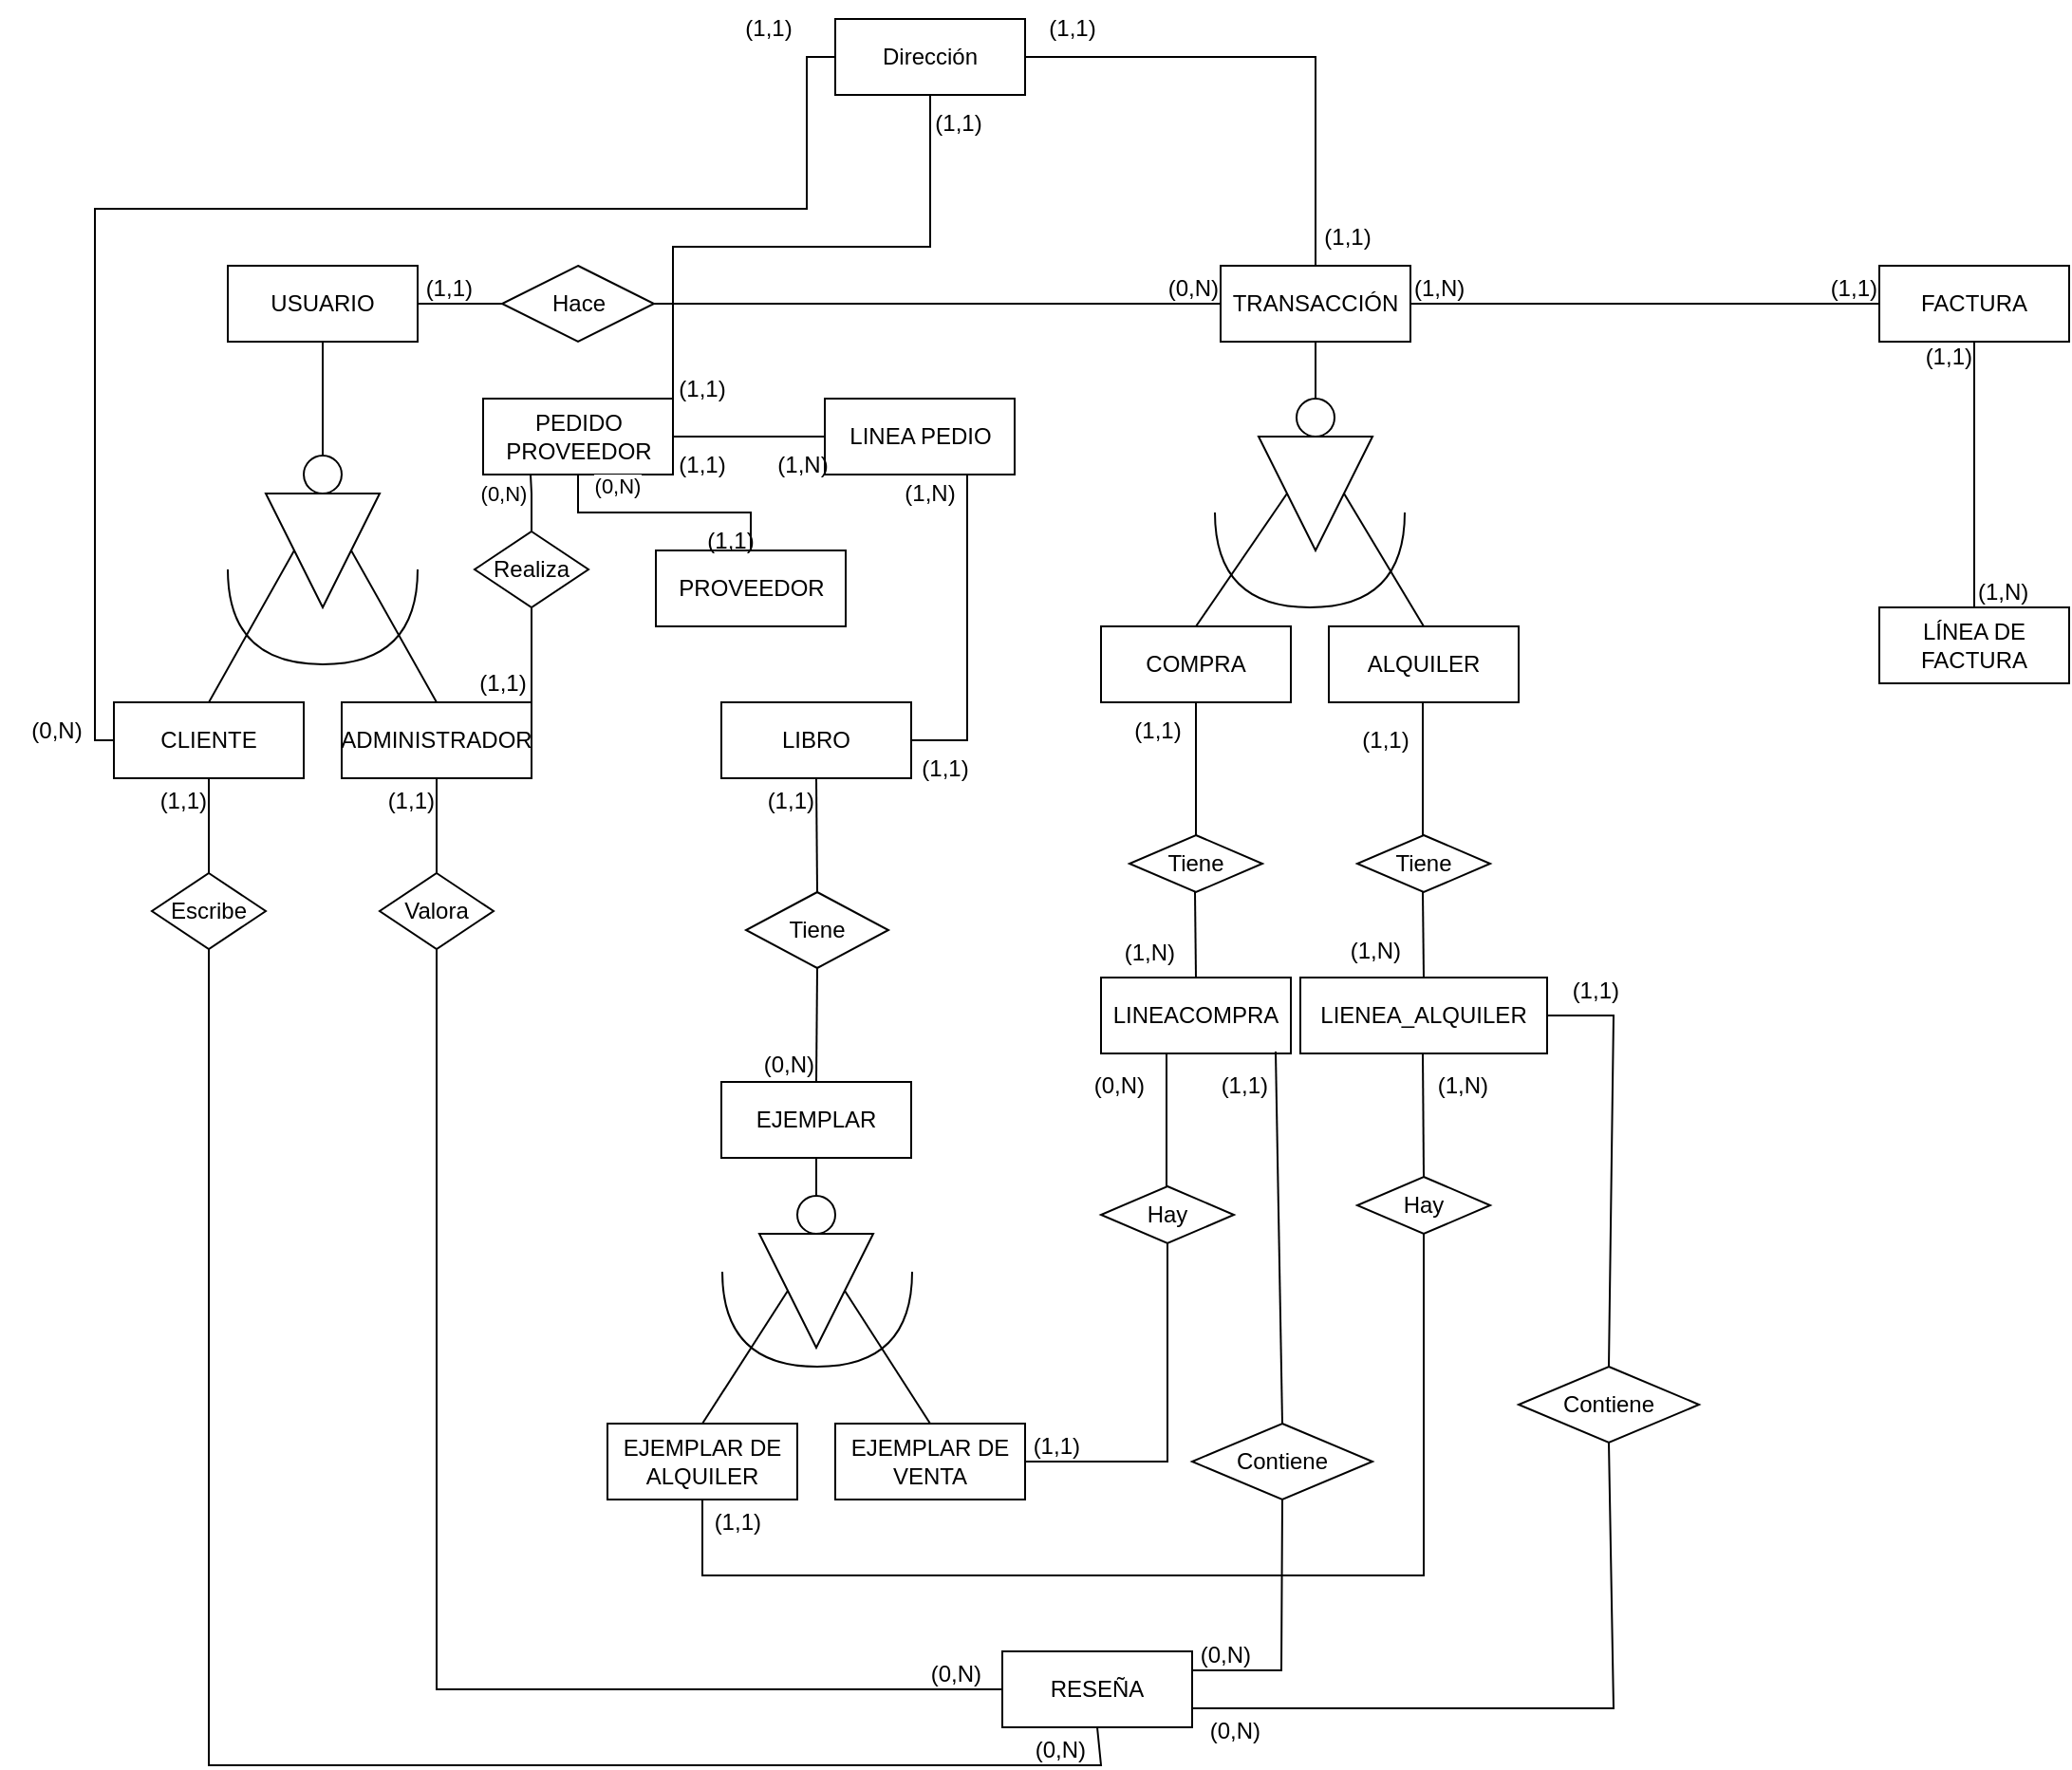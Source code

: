 <mxfile version="26.0.13">
  <diagram id="R2lEEEUBdFMjLlhIrx00" name="Page-1">
    <mxGraphModel dx="1434" dy="1880" grid="1" gridSize="10" guides="1" tooltips="1" connect="1" arrows="1" fold="1" page="1" pageScale="1" pageWidth="850" pageHeight="1100" math="0" shadow="0" extFonts="Permanent Marker^https://fonts.googleapis.com/css?family=Permanent+Marker">
      <root>
        <mxCell id="0" />
        <mxCell id="1" parent="0" />
        <mxCell id="oxlZo_RNe2t6R8mUSxhu-1" value="LIBRO" style="whiteSpace=wrap;html=1;align=center;" parent="1" vertex="1">
          <mxGeometry x="380" y="-50" width="100" height="40" as="geometry" />
        </mxCell>
        <mxCell id="oxlZo_RNe2t6R8mUSxhu-2" value="EJEMPLAR" style="whiteSpace=wrap;html=1;align=center;" parent="1" vertex="1">
          <mxGeometry x="380" y="150" width="100" height="40" as="geometry" />
        </mxCell>
        <mxCell id="oxlZo_RNe2t6R8mUSxhu-3" value="EJEMPLAR DE ALQUILER" style="whiteSpace=wrap;html=1;align=center;" parent="1" vertex="1">
          <mxGeometry x="320" y="330" width="100" height="40" as="geometry" />
        </mxCell>
        <mxCell id="oxlZo_RNe2t6R8mUSxhu-4" value="EJEMPLAR DE VENTA" style="whiteSpace=wrap;html=1;align=center;" parent="1" vertex="1">
          <mxGeometry x="440" y="330" width="100" height="40" as="geometry" />
        </mxCell>
        <mxCell id="oxlZo_RNe2t6R8mUSxhu-5" value="RESEÑA" style="whiteSpace=wrap;html=1;align=center;" parent="1" vertex="1">
          <mxGeometry x="528" y="450" width="100" height="40" as="geometry" />
        </mxCell>
        <mxCell id="oxlZo_RNe2t6R8mUSxhu-6" value="USUARIO" style="whiteSpace=wrap;html=1;align=center;" parent="1" vertex="1">
          <mxGeometry x="120" y="-280" width="100" height="40" as="geometry" />
        </mxCell>
        <mxCell id="rbXRn1VliPKEy0PFDkKv-22" value="" style="edgeStyle=orthogonalEdgeStyle;rounded=0;orthogonalLoop=1;jettySize=auto;html=1;exitX=0;exitY=0.5;exitDx=0;exitDy=0;entryX=0;entryY=0.5;entryDx=0;entryDy=0;endArrow=none;startFill=0;" parent="1" source="oxlZo_RNe2t6R8mUSxhu-8" target="rbXRn1VliPKEy0PFDkKv-21" edge="1">
          <mxGeometry relative="1" as="geometry">
            <mxPoint x="-5" y="-30" as="sourcePoint" />
            <mxPoint x="425" y="-370" as="targetPoint" />
            <Array as="points">
              <mxPoint x="50" y="-30" />
              <mxPoint x="50" y="-310" />
              <mxPoint x="425" y="-310" />
              <mxPoint x="425" y="-390" />
            </Array>
          </mxGeometry>
        </mxCell>
        <mxCell id="oxlZo_RNe2t6R8mUSxhu-8" value="CLIENTE" style="whiteSpace=wrap;html=1;align=center;" parent="1" vertex="1">
          <mxGeometry x="60" y="-50" width="100" height="40" as="geometry" />
        </mxCell>
        <mxCell id="oxlZo_RNe2t6R8mUSxhu-9" value="ADMINISTRADOR" style="whiteSpace=wrap;html=1;align=center;" parent="1" vertex="1">
          <mxGeometry x="180" y="-50" width="100" height="40" as="geometry" />
        </mxCell>
        <mxCell id="oxlZo_RNe2t6R8mUSxhu-13" value="" style="triangle;whiteSpace=wrap;html=1;rotation=90;" parent="1" vertex="1">
          <mxGeometry x="140" y="-160" width="60" height="60" as="geometry" />
        </mxCell>
        <mxCell id="oxlZo_RNe2t6R8mUSxhu-14" value="" style="endArrow=none;html=1;rounded=0;entryX=0.5;entryY=1;entryDx=0;entryDy=0;exitX=0.5;exitY=0;exitDx=0;exitDy=0;" parent="1" source="oxlZo_RNe2t6R8mUSxhu-17" target="oxlZo_RNe2t6R8mUSxhu-6" edge="1">
          <mxGeometry width="50" height="50" relative="1" as="geometry">
            <mxPoint x="170" y="-190" as="sourcePoint" />
            <mxPoint x="450" y="-20" as="targetPoint" />
          </mxGeometry>
        </mxCell>
        <mxCell id="oxlZo_RNe2t6R8mUSxhu-15" value="" style="endArrow=none;html=1;rounded=0;entryX=0.5;entryY=1;entryDx=0;entryDy=0;exitX=0.5;exitY=0;exitDx=0;exitDy=0;" parent="1" source="oxlZo_RNe2t6R8mUSxhu-8" target="oxlZo_RNe2t6R8mUSxhu-13" edge="1">
          <mxGeometry width="50" height="50" relative="1" as="geometry">
            <mxPoint x="400" y="30" as="sourcePoint" />
            <mxPoint x="450" y="-20" as="targetPoint" />
          </mxGeometry>
        </mxCell>
        <mxCell id="oxlZo_RNe2t6R8mUSxhu-16" value="" style="endArrow=none;html=1;rounded=0;entryX=0.5;entryY=0;entryDx=0;entryDy=0;exitX=0.5;exitY=0;exitDx=0;exitDy=0;" parent="1" source="oxlZo_RNe2t6R8mUSxhu-9" target="oxlZo_RNe2t6R8mUSxhu-13" edge="1">
          <mxGeometry width="50" height="50" relative="1" as="geometry">
            <mxPoint x="400" y="30" as="sourcePoint" />
            <mxPoint x="450" y="-20" as="targetPoint" />
          </mxGeometry>
        </mxCell>
        <mxCell id="oxlZo_RNe2t6R8mUSxhu-17" value="" style="ellipse;whiteSpace=wrap;html=1;aspect=fixed;" parent="1" vertex="1">
          <mxGeometry x="160" y="-180" width="20" height="20" as="geometry" />
        </mxCell>
        <mxCell id="oxlZo_RNe2t6R8mUSxhu-20" value="" style="triangle;whiteSpace=wrap;html=1;rotation=90;" parent="1" vertex="1">
          <mxGeometry x="400" y="230" width="60" height="60" as="geometry" />
        </mxCell>
        <mxCell id="oxlZo_RNe2t6R8mUSxhu-21" value="" style="ellipse;whiteSpace=wrap;html=1;aspect=fixed;" parent="1" vertex="1">
          <mxGeometry x="420" y="210" width="20" height="20" as="geometry" />
        </mxCell>
        <mxCell id="oxlZo_RNe2t6R8mUSxhu-22" value="" style="endArrow=none;html=1;rounded=0;entryX=0.5;entryY=1;entryDx=0;entryDy=0;" parent="1" source="oxlZo_RNe2t6R8mUSxhu-21" target="oxlZo_RNe2t6R8mUSxhu-2" edge="1">
          <mxGeometry width="50" height="50" relative="1" as="geometry">
            <mxPoint x="215" y="140" as="sourcePoint" />
            <mxPoint x="265" y="90" as="targetPoint" />
          </mxGeometry>
        </mxCell>
        <mxCell id="oxlZo_RNe2t6R8mUSxhu-23" value="" style="endArrow=none;html=1;rounded=0;entryX=0.5;entryY=1;entryDx=0;entryDy=0;exitX=0.5;exitY=0;exitDx=0;exitDy=0;" parent="1" source="oxlZo_RNe2t6R8mUSxhu-3" target="oxlZo_RNe2t6R8mUSxhu-20" edge="1">
          <mxGeometry width="50" height="50" relative="1" as="geometry">
            <mxPoint x="215" y="140" as="sourcePoint" />
            <mxPoint x="265" y="90" as="targetPoint" />
          </mxGeometry>
        </mxCell>
        <mxCell id="oxlZo_RNe2t6R8mUSxhu-24" value="" style="endArrow=none;html=1;rounded=0;entryX=0.5;entryY=0;entryDx=0;entryDy=0;exitX=0.5;exitY=0;exitDx=0;exitDy=0;" parent="1" source="oxlZo_RNe2t6R8mUSxhu-4" target="oxlZo_RNe2t6R8mUSxhu-20" edge="1">
          <mxGeometry width="50" height="50" relative="1" as="geometry">
            <mxPoint x="215" y="140" as="sourcePoint" />
            <mxPoint x="265" y="90" as="targetPoint" />
          </mxGeometry>
        </mxCell>
        <mxCell id="oxlZo_RNe2t6R8mUSxhu-25" value="Tiene" style="shape=rhombus;perimeter=rhombusPerimeter;whiteSpace=wrap;html=1;align=center;" parent="1" vertex="1">
          <mxGeometry x="393" y="50" width="75" height="40" as="geometry" />
        </mxCell>
        <mxCell id="oxlZo_RNe2t6R8mUSxhu-26" value="" style="endArrow=none;html=1;rounded=0;entryX=0.5;entryY=1;entryDx=0;entryDy=0;exitX=0.5;exitY=0;exitDx=0;exitDy=0;" parent="1" source="oxlZo_RNe2t6R8mUSxhu-25" target="oxlZo_RNe2t6R8mUSxhu-1" edge="1">
          <mxGeometry relative="1" as="geometry">
            <mxPoint x="165" y="30" as="sourcePoint" />
            <mxPoint x="325" y="30" as="targetPoint" />
          </mxGeometry>
        </mxCell>
        <mxCell id="oxlZo_RNe2t6R8mUSxhu-27" value="(1,1)" style="resizable=0;html=1;whiteSpace=wrap;align=right;verticalAlign=bottom;" parent="oxlZo_RNe2t6R8mUSxhu-26" connectable="0" vertex="1">
          <mxGeometry x="1" relative="1" as="geometry">
            <mxPoint y="20" as="offset" />
          </mxGeometry>
        </mxCell>
        <mxCell id="oxlZo_RNe2t6R8mUSxhu-28" value="" style="endArrow=none;html=1;rounded=0;exitX=0.5;exitY=1;exitDx=0;exitDy=0;entryX=0.5;entryY=0;entryDx=0;entryDy=0;" parent="1" source="oxlZo_RNe2t6R8mUSxhu-25" target="oxlZo_RNe2t6R8mUSxhu-2" edge="1">
          <mxGeometry relative="1" as="geometry">
            <mxPoint x="165" y="30" as="sourcePoint" />
            <mxPoint x="325" y="30" as="targetPoint" />
          </mxGeometry>
        </mxCell>
        <mxCell id="oxlZo_RNe2t6R8mUSxhu-29" value="(0,N)" style="resizable=0;html=1;whiteSpace=wrap;align=right;verticalAlign=bottom;" parent="oxlZo_RNe2t6R8mUSxhu-28" connectable="0" vertex="1">
          <mxGeometry x="1" relative="1" as="geometry" />
        </mxCell>
        <mxCell id="oxlZo_RNe2t6R8mUSxhu-31" value="TRANSACCIÓN" style="whiteSpace=wrap;html=1;align=center;" parent="1" vertex="1">
          <mxGeometry x="643" y="-280" width="100" height="40" as="geometry" />
        </mxCell>
        <mxCell id="oxlZo_RNe2t6R8mUSxhu-32" value="Hace" style="shape=rhombus;perimeter=rhombusPerimeter;whiteSpace=wrap;html=1;align=center;" parent="1" vertex="1">
          <mxGeometry x="264.5" y="-280" width="80" height="40" as="geometry" />
        </mxCell>
        <mxCell id="oxlZo_RNe2t6R8mUSxhu-34" value="" style="endArrow=none;html=1;rounded=0;" parent="1" source="oxlZo_RNe2t6R8mUSxhu-32" target="oxlZo_RNe2t6R8mUSxhu-6" edge="1">
          <mxGeometry relative="1" as="geometry">
            <mxPoint x="290" y="-260.34" as="sourcePoint" />
            <mxPoint x="220" y="-260" as="targetPoint" />
          </mxGeometry>
        </mxCell>
        <mxCell id="oxlZo_RNe2t6R8mUSxhu-35" value="(1,1)" style="resizable=0;html=1;whiteSpace=wrap;align=right;verticalAlign=bottom;" parent="oxlZo_RNe2t6R8mUSxhu-34" connectable="0" vertex="1">
          <mxGeometry x="1" relative="1" as="geometry">
            <mxPoint x="30" as="offset" />
          </mxGeometry>
        </mxCell>
        <mxCell id="oxlZo_RNe2t6R8mUSxhu-36" value="" style="endArrow=none;html=1;rounded=0;entryX=0;entryY=0.5;entryDx=0;entryDy=0;exitX=1;exitY=0.5;exitDx=0;exitDy=0;" parent="1" source="oxlZo_RNe2t6R8mUSxhu-32" target="oxlZo_RNe2t6R8mUSxhu-31" edge="1">
          <mxGeometry relative="1" as="geometry">
            <mxPoint x="254.5" y="-310" as="sourcePoint" />
            <mxPoint x="414.5" y="-310" as="targetPoint" />
          </mxGeometry>
        </mxCell>
        <mxCell id="oxlZo_RNe2t6R8mUSxhu-37" value="(0,N)" style="resizable=0;html=1;whiteSpace=wrap;align=right;verticalAlign=bottom;" parent="oxlZo_RNe2t6R8mUSxhu-36" connectable="0" vertex="1">
          <mxGeometry x="1" relative="1" as="geometry" />
        </mxCell>
        <mxCell id="oxlZo_RNe2t6R8mUSxhu-39" value="" style="endArrow=none;html=1;rounded=0;edgeStyle=orthogonalEdgeStyle;curved=1;" parent="1" edge="1">
          <mxGeometry width="50" height="50" relative="1" as="geometry">
            <mxPoint x="120" y="-120" as="sourcePoint" />
            <mxPoint x="220" y="-120" as="targetPoint" />
            <Array as="points">
              <mxPoint x="120" y="-70" />
              <mxPoint x="220" y="-70" />
            </Array>
          </mxGeometry>
        </mxCell>
        <mxCell id="oxlZo_RNe2t6R8mUSxhu-40" value="Escribe" style="shape=rhombus;perimeter=rhombusPerimeter;whiteSpace=wrap;html=1;align=center;" parent="1" vertex="1">
          <mxGeometry x="80" y="40" width="60" height="40" as="geometry" />
        </mxCell>
        <mxCell id="oxlZo_RNe2t6R8mUSxhu-41" value="Valora" style="shape=rhombus;perimeter=rhombusPerimeter;whiteSpace=wrap;html=1;align=center;" parent="1" vertex="1">
          <mxGeometry x="200" y="40" width="60" height="40" as="geometry" />
        </mxCell>
        <mxCell id="oxlZo_RNe2t6R8mUSxhu-42" value="" style="endArrow=none;html=1;rounded=0;exitX=0.5;exitY=0;exitDx=0;exitDy=0;entryX=0.5;entryY=1;entryDx=0;entryDy=0;" parent="1" source="oxlZo_RNe2t6R8mUSxhu-40" target="oxlZo_RNe2t6R8mUSxhu-8" edge="1">
          <mxGeometry relative="1" as="geometry">
            <mxPoint x="70" y="30" as="sourcePoint" />
            <mxPoint x="230" y="30" as="targetPoint" />
          </mxGeometry>
        </mxCell>
        <mxCell id="oxlZo_RNe2t6R8mUSxhu-43" value="(1,1)" style="resizable=0;html=1;whiteSpace=wrap;align=right;verticalAlign=bottom;" parent="oxlZo_RNe2t6R8mUSxhu-42" connectable="0" vertex="1">
          <mxGeometry x="1" relative="1" as="geometry">
            <mxPoint y="20" as="offset" />
          </mxGeometry>
        </mxCell>
        <mxCell id="oxlZo_RNe2t6R8mUSxhu-44" value="" style="endArrow=none;html=1;rounded=0;exitX=0.5;exitY=1;exitDx=0;exitDy=0;entryX=0.5;entryY=1;entryDx=0;entryDy=0;" parent="1" source="oxlZo_RNe2t6R8mUSxhu-40" target="oxlZo_RNe2t6R8mUSxhu-5" edge="1">
          <mxGeometry relative="1" as="geometry">
            <mxPoint x="60" y="20" as="sourcePoint" />
            <mxPoint x="220" y="20" as="targetPoint" />
            <Array as="points">
              <mxPoint x="110" y="510" />
              <mxPoint x="360" y="510" />
              <mxPoint x="480" y="510" />
              <mxPoint x="540" y="510" />
              <mxPoint x="580" y="510" />
            </Array>
          </mxGeometry>
        </mxCell>
        <mxCell id="oxlZo_RNe2t6R8mUSxhu-45" value="(0,N)" style="resizable=0;html=1;whiteSpace=wrap;align=right;verticalAlign=bottom;" parent="oxlZo_RNe2t6R8mUSxhu-44" connectable="0" vertex="1">
          <mxGeometry x="1" relative="1" as="geometry">
            <mxPoint x="-5" y="20" as="offset" />
          </mxGeometry>
        </mxCell>
        <mxCell id="oxlZo_RNe2t6R8mUSxhu-46" value="" style="endArrow=none;html=1;rounded=0;entryX=0;entryY=0.5;entryDx=0;entryDy=0;exitX=0.5;exitY=1;exitDx=0;exitDy=0;" parent="1" source="oxlZo_RNe2t6R8mUSxhu-41" target="oxlZo_RNe2t6R8mUSxhu-5" edge="1">
          <mxGeometry relative="1" as="geometry">
            <mxPoint x="200" y="110" as="sourcePoint" />
            <mxPoint x="220" y="70" as="targetPoint" />
            <Array as="points">
              <mxPoint x="230" y="470" />
            </Array>
          </mxGeometry>
        </mxCell>
        <mxCell id="oxlZo_RNe2t6R8mUSxhu-47" value="(0,N)" style="resizable=0;html=1;whiteSpace=wrap;align=right;verticalAlign=bottom;" parent="oxlZo_RNe2t6R8mUSxhu-46" connectable="0" vertex="1">
          <mxGeometry x="1" relative="1" as="geometry">
            <mxPoint x="-10" as="offset" />
          </mxGeometry>
        </mxCell>
        <mxCell id="oxlZo_RNe2t6R8mUSxhu-48" value="" style="endArrow=none;html=1;rounded=0;entryX=0.5;entryY=1;entryDx=0;entryDy=0;exitX=0.5;exitY=0;exitDx=0;exitDy=0;" parent="1" source="oxlZo_RNe2t6R8mUSxhu-41" target="oxlZo_RNe2t6R8mUSxhu-9" edge="1">
          <mxGeometry relative="1" as="geometry">
            <mxPoint x="60" y="70" as="sourcePoint" />
            <mxPoint x="220" y="70" as="targetPoint" />
          </mxGeometry>
        </mxCell>
        <mxCell id="oxlZo_RNe2t6R8mUSxhu-49" value="(1,1)" style="resizable=0;html=1;whiteSpace=wrap;align=right;verticalAlign=bottom;" parent="oxlZo_RNe2t6R8mUSxhu-48" connectable="0" vertex="1">
          <mxGeometry x="1" relative="1" as="geometry">
            <mxPoint y="20" as="offset" />
          </mxGeometry>
        </mxCell>
        <mxCell id="oxlZo_RNe2t6R8mUSxhu-51" value="" style="endArrow=none;html=1;rounded=0;entryX=1;entryY=0.75;entryDx=0;entryDy=0;exitX=0.5;exitY=1;exitDx=0;exitDy=0;" parent="1" source="uGOtj3Z7KAEZLXd6OW_a-27" target="oxlZo_RNe2t6R8mUSxhu-5" edge="1">
          <mxGeometry relative="1" as="geometry">
            <mxPoint x="850" y="470" as="sourcePoint" />
            <mxPoint x="400" y="140" as="targetPoint" />
            <Array as="points">
              <mxPoint x="850" y="480" />
            </Array>
          </mxGeometry>
        </mxCell>
        <mxCell id="oxlZo_RNe2t6R8mUSxhu-55" value="Hay" style="shape=rhombus;perimeter=rhombusPerimeter;whiteSpace=wrap;html=1;align=center;" parent="1" vertex="1">
          <mxGeometry x="580" y="205" width="70" height="30" as="geometry" />
        </mxCell>
        <mxCell id="oxlZo_RNe2t6R8mUSxhu-58" value="" style="endArrow=none;html=1;rounded=0;entryX=1;entryY=0.5;entryDx=0;entryDy=0;exitX=0.5;exitY=1;exitDx=0;exitDy=0;" parent="1" source="oxlZo_RNe2t6R8mUSxhu-55" target="oxlZo_RNe2t6R8mUSxhu-4" edge="1">
          <mxGeometry relative="1" as="geometry">
            <mxPoint x="595" y="110" as="sourcePoint" />
            <mxPoint x="595" y="340" as="targetPoint" />
            <Array as="points">
              <mxPoint x="615" y="350" />
              <mxPoint x="595" y="350" />
            </Array>
          </mxGeometry>
        </mxCell>
        <mxCell id="oxlZo_RNe2t6R8mUSxhu-59" value="(1,1)" style="resizable=0;html=1;whiteSpace=wrap;align=right;verticalAlign=bottom;" parent="oxlZo_RNe2t6R8mUSxhu-58" connectable="0" vertex="1">
          <mxGeometry x="1" relative="1" as="geometry">
            <mxPoint x="30" as="offset" />
          </mxGeometry>
        </mxCell>
        <mxCell id="oxlZo_RNe2t6R8mUSxhu-60" value="" style="endArrow=none;html=1;rounded=0;edgeStyle=orthogonalEdgeStyle;curved=1;" parent="1" edge="1">
          <mxGeometry width="50" height="50" relative="1" as="geometry">
            <mxPoint x="380.5" y="250" as="sourcePoint" />
            <mxPoint x="480.5" y="250" as="targetPoint" />
            <Array as="points">
              <mxPoint x="380.5" y="300" />
              <mxPoint x="480.5" y="300" />
            </Array>
          </mxGeometry>
        </mxCell>
        <mxCell id="HpdBB7yCRf10ZCwWjZ14-1" value="COMPRA" style="whiteSpace=wrap;html=1;align=center;" parent="1" vertex="1">
          <mxGeometry x="580" y="-90" width="100" height="40" as="geometry" />
        </mxCell>
        <mxCell id="HpdBB7yCRf10ZCwWjZ14-2" value="ALQUILER" style="whiteSpace=wrap;html=1;align=center;" parent="1" vertex="1">
          <mxGeometry x="700" y="-90" width="100" height="40" as="geometry" />
        </mxCell>
        <mxCell id="HpdBB7yCRf10ZCwWjZ14-3" value="" style="triangle;whiteSpace=wrap;html=1;rotation=90;" parent="1" vertex="1">
          <mxGeometry x="663" y="-190" width="60" height="60" as="geometry" />
        </mxCell>
        <mxCell id="HpdBB7yCRf10ZCwWjZ14-4" value="" style="endArrow=none;html=1;rounded=0;entryX=0.5;entryY=1;entryDx=0;entryDy=0;exitX=0.5;exitY=0;exitDx=0;exitDy=0;" parent="1" source="HpdBB7yCRf10ZCwWjZ14-1" target="HpdBB7yCRf10ZCwWjZ14-3" edge="1">
          <mxGeometry width="50" height="50" relative="1" as="geometry">
            <mxPoint x="923" y="10" as="sourcePoint" />
            <mxPoint x="973" y="-40" as="targetPoint" />
          </mxGeometry>
        </mxCell>
        <mxCell id="HpdBB7yCRf10ZCwWjZ14-5" value="" style="endArrow=none;html=1;rounded=0;entryX=0.5;entryY=0;entryDx=0;entryDy=0;exitX=0.5;exitY=0;exitDx=0;exitDy=0;" parent="1" source="HpdBB7yCRf10ZCwWjZ14-2" target="HpdBB7yCRf10ZCwWjZ14-3" edge="1">
          <mxGeometry width="50" height="50" relative="1" as="geometry">
            <mxPoint x="923" y="10" as="sourcePoint" />
            <mxPoint x="973" y="-40" as="targetPoint" />
          </mxGeometry>
        </mxCell>
        <mxCell id="HpdBB7yCRf10ZCwWjZ14-6" value="" style="ellipse;whiteSpace=wrap;html=1;aspect=fixed;" parent="1" vertex="1">
          <mxGeometry x="683" y="-210" width="20" height="20" as="geometry" />
        </mxCell>
        <mxCell id="HpdBB7yCRf10ZCwWjZ14-7" value="" style="endArrow=none;html=1;rounded=0;edgeStyle=orthogonalEdgeStyle;curved=1;" parent="1" edge="1">
          <mxGeometry width="50" height="50" relative="1" as="geometry">
            <mxPoint x="640" y="-150" as="sourcePoint" />
            <mxPoint x="740" y="-150" as="targetPoint" />
            <Array as="points">
              <mxPoint x="640" y="-100" />
              <mxPoint x="740" y="-100" />
            </Array>
          </mxGeometry>
        </mxCell>
        <mxCell id="HpdBB7yCRf10ZCwWjZ14-9" value="" style="endArrow=none;html=1;rounded=0;entryX=0.5;entryY=1;entryDx=0;entryDy=0;exitX=0.5;exitY=0;exitDx=0;exitDy=0;" parent="1" source="HpdBB7yCRf10ZCwWjZ14-6" target="oxlZo_RNe2t6R8mUSxhu-31" edge="1">
          <mxGeometry width="50" height="50" relative="1" as="geometry">
            <mxPoint x="410" as="sourcePoint" />
            <mxPoint x="460" y="-60" as="targetPoint" />
          </mxGeometry>
        </mxCell>
        <mxCell id="HpdBB7yCRf10ZCwWjZ14-12" value="Hay" style="shape=rhombus;perimeter=rhombusPerimeter;whiteSpace=wrap;html=1;align=center;" parent="1" vertex="1">
          <mxGeometry x="715" y="200" width="70" height="30" as="geometry" />
        </mxCell>
        <mxCell id="HpdBB7yCRf10ZCwWjZ14-13" value="" style="endArrow=none;html=1;rounded=0;exitX=0.5;exitY=1;exitDx=0;exitDy=0;entryX=0.5;entryY=1;entryDx=0;entryDy=0;" parent="1" source="HpdBB7yCRf10ZCwWjZ14-12" target="oxlZo_RNe2t6R8mUSxhu-3" edge="1">
          <mxGeometry relative="1" as="geometry">
            <mxPoint x="690" y="120" as="sourcePoint" />
            <mxPoint x="390" y="410" as="targetPoint" />
            <Array as="points">
              <mxPoint x="750" y="410" />
              <mxPoint x="370" y="410" />
            </Array>
          </mxGeometry>
        </mxCell>
        <mxCell id="HpdBB7yCRf10ZCwWjZ14-14" value="(1,1)" style="resizable=0;html=1;whiteSpace=wrap;align=right;verticalAlign=bottom;" parent="HpdBB7yCRf10ZCwWjZ14-13" connectable="0" vertex="1">
          <mxGeometry x="1" relative="1" as="geometry">
            <mxPoint x="32" y="20" as="offset" />
          </mxGeometry>
        </mxCell>
        <mxCell id="zrALOh_g4uG0g2K5I3Rx-2" value="FACTURA" style="whiteSpace=wrap;html=1;align=center;" parent="1" vertex="1">
          <mxGeometry x="990" y="-280" width="100" height="40" as="geometry" />
        </mxCell>
        <mxCell id="zrALOh_g4uG0g2K5I3Rx-8" value="" style="endArrow=none;html=1;rounded=0;entryX=0;entryY=0.5;entryDx=0;entryDy=0;" parent="1" source="oxlZo_RNe2t6R8mUSxhu-31" target="zrALOh_g4uG0g2K5I3Rx-2" edge="1">
          <mxGeometry relative="1" as="geometry">
            <mxPoint x="630" y="-280" as="sourcePoint" />
            <mxPoint x="790" y="-280" as="targetPoint" />
          </mxGeometry>
        </mxCell>
        <mxCell id="zrALOh_g4uG0g2K5I3Rx-9" value="(1,N)" style="resizable=0;html=1;whiteSpace=wrap;align=left;verticalAlign=bottom;" parent="zrALOh_g4uG0g2K5I3Rx-8" connectable="0" vertex="1">
          <mxGeometry x="-1" relative="1" as="geometry" />
        </mxCell>
        <mxCell id="zrALOh_g4uG0g2K5I3Rx-10" value="(1,1)" style="resizable=0;html=1;whiteSpace=wrap;align=right;verticalAlign=bottom;" parent="zrALOh_g4uG0g2K5I3Rx-8" connectable="0" vertex="1">
          <mxGeometry x="1" relative="1" as="geometry" />
        </mxCell>
        <mxCell id="zrALOh_g4uG0g2K5I3Rx-11" value="LÍNEA DE FACTURA" style="whiteSpace=wrap;html=1;align=center;" parent="1" vertex="1">
          <mxGeometry x="990" y="-100" width="100" height="40" as="geometry" />
        </mxCell>
        <mxCell id="zrALOh_g4uG0g2K5I3Rx-12" value="" style="endArrow=none;html=1;rounded=0;entryX=0.5;entryY=1;entryDx=0;entryDy=0;exitX=0.5;exitY=0;exitDx=0;exitDy=0;" parent="1" source="zrALOh_g4uG0g2K5I3Rx-11" target="zrALOh_g4uG0g2K5I3Rx-2" edge="1">
          <mxGeometry relative="1" as="geometry">
            <mxPoint x="693" y="-250" as="sourcePoint" />
            <mxPoint x="1000" y="-250" as="targetPoint" />
          </mxGeometry>
        </mxCell>
        <mxCell id="zrALOh_g4uG0g2K5I3Rx-13" value="(1,N)" style="resizable=0;html=1;whiteSpace=wrap;align=left;verticalAlign=bottom;" parent="zrALOh_g4uG0g2K5I3Rx-12" connectable="0" vertex="1">
          <mxGeometry x="-1" relative="1" as="geometry" />
        </mxCell>
        <mxCell id="zrALOh_g4uG0g2K5I3Rx-14" value="(1,1)" style="resizable=0;html=1;whiteSpace=wrap;align=right;verticalAlign=bottom;" parent="zrALOh_g4uG0g2K5I3Rx-12" connectable="0" vertex="1">
          <mxGeometry x="1" relative="1" as="geometry">
            <mxPoint y="16" as="offset" />
          </mxGeometry>
        </mxCell>
        <mxCell id="rbXRn1VliPKEy0PFDkKv-12" value="" style="edgeStyle=orthogonalEdgeStyle;rounded=0;orthogonalLoop=1;jettySize=auto;html=1;endArrow=none;startFill=0;" parent="1" source="rbXRn1VliPKEy0PFDkKv-2" target="rbXRn1VliPKEy0PFDkKv-11" edge="1">
          <mxGeometry relative="1" as="geometry" />
        </mxCell>
        <mxCell id="rbXRn1VliPKEy0PFDkKv-28" style="edgeStyle=orthogonalEdgeStyle;rounded=0;orthogonalLoop=1;jettySize=auto;html=1;exitX=1;exitY=0;exitDx=0;exitDy=0;entryX=0.5;entryY=1;entryDx=0;entryDy=0;endArrow=none;startFill=0;" parent="1" source="rbXRn1VliPKEy0PFDkKv-2" target="rbXRn1VliPKEy0PFDkKv-21" edge="1">
          <mxGeometry relative="1" as="geometry" />
        </mxCell>
        <mxCell id="rbXRn1VliPKEy0PFDkKv-34" value="" style="edgeStyle=orthogonalEdgeStyle;rounded=0;orthogonalLoop=1;jettySize=auto;html=1;exitX=0.5;exitY=1;exitDx=0;exitDy=0;endArrow=none;startFill=0;" parent="1" source="rbXRn1VliPKEy0PFDkKv-2" target="rbXRn1VliPKEy0PFDkKv-33" edge="1">
          <mxGeometry relative="1" as="geometry">
            <mxPoint x="310.0" y="-160" as="sourcePoint" />
          </mxGeometry>
        </mxCell>
        <mxCell id="rbXRn1VliPKEy0PFDkKv-2" value="PEDIDO PROVEEDOR" style="whiteSpace=wrap;html=1;align=center;" parent="1" vertex="1">
          <mxGeometry x="254.5" y="-210" width="100" height="40" as="geometry" />
        </mxCell>
        <mxCell id="rbXRn1VliPKEy0PFDkKv-7" value="" style="edgeStyle=orthogonalEdgeStyle;rounded=0;orthogonalLoop=1;jettySize=auto;html=1;endArrow=none;startFill=0;entryX=0.25;entryY=1;entryDx=0;entryDy=0;" parent="1" source="rbXRn1VliPKEy0PFDkKv-3" target="rbXRn1VliPKEy0PFDkKv-2" edge="1">
          <mxGeometry relative="1" as="geometry" />
        </mxCell>
        <mxCell id="rbXRn1VliPKEy0PFDkKv-8" value="(0,N)" style="edgeLabel;html=1;align=center;verticalAlign=middle;resizable=0;points=[];" parent="rbXRn1VliPKEy0PFDkKv-7" vertex="1" connectable="0">
          <mxGeometry x="0.381" relative="1" as="geometry">
            <mxPoint x="-15" as="offset" />
          </mxGeometry>
        </mxCell>
        <mxCell id="rbXRn1VliPKEy0PFDkKv-3" value="Realiza" style="shape=rhombus;perimeter=rhombusPerimeter;whiteSpace=wrap;html=1;align=center;" parent="1" vertex="1">
          <mxGeometry x="250" y="-140" width="60" height="40" as="geometry" />
        </mxCell>
        <mxCell id="rbXRn1VliPKEy0PFDkKv-6" value="" style="endArrow=none;html=1;rounded=0;exitX=1;exitY=0;exitDx=0;exitDy=0;entryX=0.5;entryY=1;entryDx=0;entryDy=0;" parent="1" source="oxlZo_RNe2t6R8mUSxhu-9" target="rbXRn1VliPKEy0PFDkKv-3" edge="1">
          <mxGeometry width="50" height="50" relative="1" as="geometry">
            <mxPoint x="300" y="-120" as="sourcePoint" />
            <mxPoint x="350" y="-170" as="targetPoint" />
          </mxGeometry>
        </mxCell>
        <mxCell id="rbXRn1VliPKEy0PFDkKv-9" value="(1,1)" style="text;html=1;align=center;verticalAlign=middle;whiteSpace=wrap;rounded=0;" parent="1" vertex="1">
          <mxGeometry x="250" y="-75" width="30" height="30" as="geometry" />
        </mxCell>
        <mxCell id="rbXRn1VliPKEy0PFDkKv-13" style="edgeStyle=orthogonalEdgeStyle;rounded=0;orthogonalLoop=1;jettySize=auto;html=1;exitX=0.75;exitY=1;exitDx=0;exitDy=0;entryX=1;entryY=0.5;entryDx=0;entryDy=0;endArrow=none;startFill=0;" parent="1" source="rbXRn1VliPKEy0PFDkKv-11" target="oxlZo_RNe2t6R8mUSxhu-1" edge="1">
          <mxGeometry relative="1" as="geometry" />
        </mxCell>
        <mxCell id="rbXRn1VliPKEy0PFDkKv-11" value="LINEA PEDIO" style="whiteSpace=wrap;html=1;align=center;" parent="1" vertex="1">
          <mxGeometry x="434.5" y="-210" width="100" height="40" as="geometry" />
        </mxCell>
        <mxCell id="rbXRn1VliPKEy0PFDkKv-14" value="(1,1)" style="text;html=1;align=center;verticalAlign=middle;whiteSpace=wrap;rounded=0;" parent="1" vertex="1">
          <mxGeometry x="340" y="-190" width="60" height="30" as="geometry" />
        </mxCell>
        <mxCell id="rbXRn1VliPKEy0PFDkKv-15" value="(1,N)" style="text;html=1;align=center;verticalAlign=middle;whiteSpace=wrap;rounded=0;" parent="1" vertex="1">
          <mxGeometry x="393" y="-190" width="60" height="30" as="geometry" />
        </mxCell>
        <mxCell id="rbXRn1VliPKEy0PFDkKv-16" value="(1,N)" style="text;html=1;align=center;verticalAlign=middle;whiteSpace=wrap;rounded=0;" parent="1" vertex="1">
          <mxGeometry x="460" y="-175" width="60" height="30" as="geometry" />
        </mxCell>
        <mxCell id="rbXRn1VliPKEy0PFDkKv-17" value="(1,1&lt;span style=&quot;background-color: transparent; color: light-dark(rgb(0, 0, 0), rgb(255, 255, 255));&quot;&gt;)&lt;/span&gt;" style="text;html=1;align=center;verticalAlign=middle;whiteSpace=wrap;rounded=0;" parent="1" vertex="1">
          <mxGeometry x="468" y="-30" width="60" height="30" as="geometry" />
        </mxCell>
        <mxCell id="rbXRn1VliPKEy0PFDkKv-25" style="edgeStyle=orthogonalEdgeStyle;rounded=0;orthogonalLoop=1;jettySize=auto;html=1;exitX=1;exitY=0.5;exitDx=0;exitDy=0;entryX=0.5;entryY=0;entryDx=0;entryDy=0;endArrow=none;startFill=0;" parent="1" source="rbXRn1VliPKEy0PFDkKv-21" target="oxlZo_RNe2t6R8mUSxhu-31" edge="1">
          <mxGeometry relative="1" as="geometry" />
        </mxCell>
        <mxCell id="rbXRn1VliPKEy0PFDkKv-21" value="Dirección" style="whiteSpace=wrap;html=1;align=center;" parent="1" vertex="1">
          <mxGeometry x="440" y="-410" width="100" height="40" as="geometry" />
        </mxCell>
        <mxCell id="rbXRn1VliPKEy0PFDkKv-23" value="(0,N)" style="text;html=1;align=center;verticalAlign=middle;whiteSpace=wrap;rounded=0;" parent="1" vertex="1">
          <mxGeometry y="-50" width="60" height="30" as="geometry" />
        </mxCell>
        <mxCell id="rbXRn1VliPKEy0PFDkKv-24" value="(1,1)" style="text;html=1;align=center;verticalAlign=middle;whiteSpace=wrap;rounded=0;" parent="1" vertex="1">
          <mxGeometry x="374.5" y="-420" width="60" height="30" as="geometry" />
        </mxCell>
        <mxCell id="rbXRn1VliPKEy0PFDkKv-26" value="(1,1)" style="text;html=1;align=center;verticalAlign=middle;whiteSpace=wrap;rounded=0;" parent="1" vertex="1">
          <mxGeometry x="535" y="-420" width="60" height="30" as="geometry" />
        </mxCell>
        <mxCell id="rbXRn1VliPKEy0PFDkKv-27" value="(1,1)" style="text;html=1;align=center;verticalAlign=middle;whiteSpace=wrap;rounded=0;" parent="1" vertex="1">
          <mxGeometry x="680" y="-310" width="60" height="30" as="geometry" />
        </mxCell>
        <mxCell id="rbXRn1VliPKEy0PFDkKv-29" value="(1,1)" style="text;html=1;align=center;verticalAlign=middle;whiteSpace=wrap;rounded=0;" parent="1" vertex="1">
          <mxGeometry x="474.5" y="-370" width="60" height="30" as="geometry" />
        </mxCell>
        <mxCell id="rbXRn1VliPKEy0PFDkKv-30" value="(1,1)" style="text;html=1;align=center;verticalAlign=middle;whiteSpace=wrap;rounded=0;" parent="1" vertex="1">
          <mxGeometry x="340" y="-230" width="60" height="30" as="geometry" />
        </mxCell>
        <mxCell id="rbXRn1VliPKEy0PFDkKv-33" value="PROVEEDOR" style="whiteSpace=wrap;html=1;align=center;" parent="1" vertex="1">
          <mxGeometry x="345.5" y="-130" width="100" height="40" as="geometry" />
        </mxCell>
        <mxCell id="rbXRn1VliPKEy0PFDkKv-35" value="(1,1)" style="text;html=1;align=center;verticalAlign=middle;whiteSpace=wrap;rounded=0;" parent="1" vertex="1">
          <mxGeometry x="354.5" y="-150" width="60" height="30" as="geometry" />
        </mxCell>
        <mxCell id="rbXRn1VliPKEy0PFDkKv-36" value="(0,N)" style="edgeLabel;html=1;align=center;verticalAlign=middle;resizable=0;points=[];" parent="1" vertex="1" connectable="0">
          <mxGeometry x="280.0" y="-160.001" as="geometry">
            <mxPoint x="45" y="-4" as="offset" />
          </mxGeometry>
        </mxCell>
        <mxCell id="stspvZmgWujVFdAq6yhH-1" value="LINEACOMPRA" style="whiteSpace=wrap;html=1;align=center;" parent="1" vertex="1">
          <mxGeometry x="580" y="95" width="100" height="40" as="geometry" />
        </mxCell>
        <mxCell id="stspvZmgWujVFdAq6yhH-2" value="LIENEA_ALQUILER" style="whiteSpace=wrap;html=1;align=center;" parent="1" vertex="1">
          <mxGeometry x="685" y="95" width="130" height="40" as="geometry" />
        </mxCell>
        <mxCell id="stspvZmgWujVFdAq6yhH-4" value="(1,1&lt;span style=&quot;background-color: transparent; color: light-dark(rgb(0, 0, 0), rgb(255, 255, 255));&quot;&gt;)&lt;/span&gt;" style="text;html=1;align=center;verticalAlign=middle;whiteSpace=wrap;rounded=0;" parent="1" vertex="1">
          <mxGeometry x="580" y="-50" width="60" height="30" as="geometry" />
        </mxCell>
        <mxCell id="stspvZmgWujVFdAq6yhH-11" value="(1,1&lt;span style=&quot;background-color: transparent; color: light-dark(rgb(0, 0, 0), rgb(255, 255, 255));&quot;&gt;)&lt;/span&gt;" style="text;html=1;align=center;verticalAlign=middle;whiteSpace=wrap;rounded=0;" parent="1" vertex="1">
          <mxGeometry x="700" y="-45" width="60" height="30" as="geometry" />
        </mxCell>
        <mxCell id="stspvZmgWujVFdAq6yhH-12" value="Tiene" style="shape=rhombus;perimeter=rhombusPerimeter;whiteSpace=wrap;html=1;align=center;" parent="1" vertex="1">
          <mxGeometry x="595" y="20" width="70" height="30" as="geometry" />
        </mxCell>
        <mxCell id="stspvZmgWujVFdAq6yhH-13" value="Tiene" style="shape=rhombus;perimeter=rhombusPerimeter;whiteSpace=wrap;html=1;align=center;" parent="1" vertex="1">
          <mxGeometry x="715" y="20" width="70" height="30" as="geometry" />
        </mxCell>
        <mxCell id="stspvZmgWujVFdAq6yhH-14" value="" style="endArrow=none;html=1;rounded=0;entryX=0.5;entryY=0;entryDx=0;entryDy=0;" parent="1" target="stspvZmgWujVFdAq6yhH-12" edge="1">
          <mxGeometry relative="1" as="geometry">
            <mxPoint x="630" y="-50" as="sourcePoint" />
            <mxPoint x="440" y="160" as="targetPoint" />
            <Array as="points" />
          </mxGeometry>
        </mxCell>
        <mxCell id="stspvZmgWujVFdAq6yhH-15" value="(1,N)" style="resizable=0;html=1;whiteSpace=wrap;align=right;verticalAlign=bottom;" parent="stspvZmgWujVFdAq6yhH-14" connectable="0" vertex="1">
          <mxGeometry x="1" relative="1" as="geometry">
            <mxPoint x="-10" y="70" as="offset" />
          </mxGeometry>
        </mxCell>
        <mxCell id="stspvZmgWujVFdAq6yhH-16" value="" style="endArrow=none;html=1;rounded=0;entryX=0.5;entryY=0;entryDx=0;entryDy=0;" parent="1" target="stspvZmgWujVFdAq6yhH-1" edge="1">
          <mxGeometry relative="1" as="geometry">
            <mxPoint x="629.5" y="50" as="sourcePoint" />
            <mxPoint x="630" y="90" as="targetPoint" />
            <Array as="points" />
          </mxGeometry>
        </mxCell>
        <mxCell id="stspvZmgWujVFdAq6yhH-17" value="(1,N)" style="resizable=0;html=1;whiteSpace=wrap;align=right;verticalAlign=bottom;" parent="stspvZmgWujVFdAq6yhH-16" connectable="0" vertex="1">
          <mxGeometry x="1" relative="1" as="geometry">
            <mxPoint x="110" y="-5" as="offset" />
          </mxGeometry>
        </mxCell>
        <mxCell id="stspvZmgWujVFdAq6yhH-18" value="" style="endArrow=none;html=1;rounded=0;entryX=0.5;entryY=0;entryDx=0;entryDy=0;" parent="1" edge="1">
          <mxGeometry relative="1" as="geometry">
            <mxPoint x="749.5" y="-50" as="sourcePoint" />
            <mxPoint x="749.5" y="20" as="targetPoint" />
            <Array as="points" />
          </mxGeometry>
        </mxCell>
        <mxCell id="stspvZmgWujVFdAq6yhH-20" value="" style="endArrow=none;html=1;rounded=0;entryX=0.5;entryY=0;entryDx=0;entryDy=0;" parent="1" target="stspvZmgWujVFdAq6yhH-2" edge="1">
          <mxGeometry relative="1" as="geometry">
            <mxPoint x="749.5" y="50" as="sourcePoint" />
            <mxPoint x="750" y="90" as="targetPoint" />
            <Array as="points" />
          </mxGeometry>
        </mxCell>
        <mxCell id="stspvZmgWujVFdAq6yhH-22" value="" style="endArrow=none;html=1;rounded=0;entryX=0.5;entryY=0;entryDx=0;entryDy=0;" parent="1" edge="1">
          <mxGeometry relative="1" as="geometry">
            <mxPoint x="614.5" y="135" as="sourcePoint" />
            <mxPoint x="614.5" y="205" as="targetPoint" />
            <Array as="points" />
          </mxGeometry>
        </mxCell>
        <mxCell id="stspvZmgWujVFdAq6yhH-23" value="(0,N)" style="resizable=0;html=1;whiteSpace=wrap;align=right;verticalAlign=bottom;" parent="stspvZmgWujVFdAq6yhH-22" connectable="0" vertex="1">
          <mxGeometry x="1" relative="1" as="geometry">
            <mxPoint x="-10" y="-45" as="offset" />
          </mxGeometry>
        </mxCell>
        <mxCell id="stspvZmgWujVFdAq6yhH-24" value="" style="endArrow=none;html=1;rounded=0;entryX=0.5;entryY=0;entryDx=0;entryDy=0;" parent="1" target="HpdBB7yCRf10ZCwWjZ14-12" edge="1">
          <mxGeometry relative="1" as="geometry">
            <mxPoint x="749.5" y="135" as="sourcePoint" />
            <mxPoint x="750" y="190" as="targetPoint" />
            <Array as="points" />
          </mxGeometry>
        </mxCell>
        <mxCell id="stspvZmgWujVFdAq6yhH-26" value="(1,N)" style="resizable=0;html=1;whiteSpace=wrap;align=right;verticalAlign=bottom;" parent="1" connectable="0" vertex="1">
          <mxGeometry x="785" y="160" as="geometry" />
        </mxCell>
        <mxCell id="uGOtj3Z7KAEZLXd6OW_a-20" value="" style="endArrow=none;html=1;rounded=0;exitX=0.5;exitY=0;exitDx=0;exitDy=0;entryX=0.92;entryY=0.975;entryDx=0;entryDy=0;entryPerimeter=0;" edge="1" parent="1" source="uGOtj3Z7KAEZLXd6OW_a-25" target="stspvZmgWujVFdAq6yhH-1">
          <mxGeometry width="50" height="50" relative="1" as="geometry">
            <mxPoint x="640" y="270" as="sourcePoint" />
            <mxPoint x="670" y="180" as="targetPoint" />
            <Array as="points" />
          </mxGeometry>
        </mxCell>
        <mxCell id="uGOtj3Z7KAEZLXd6OW_a-21" value="(0,N)" style="resizable=0;html=1;whiteSpace=wrap;align=right;verticalAlign=bottom;" connectable="0" vertex="1" parent="1">
          <mxGeometry x="660" y="460" as="geometry" />
        </mxCell>
        <mxCell id="uGOtj3Z7KAEZLXd6OW_a-22" value="(0,N)" style="resizable=0;html=1;whiteSpace=wrap;align=right;verticalAlign=bottom;" connectable="0" vertex="1" parent="1">
          <mxGeometry x="665" y="500" as="geometry" />
        </mxCell>
        <mxCell id="uGOtj3Z7KAEZLXd6OW_a-26" value="" style="endArrow=none;html=1;rounded=0;exitX=1;exitY=0.25;exitDx=0;exitDy=0;entryX=0.5;entryY=1;entryDx=0;entryDy=0;" edge="1" parent="1" source="oxlZo_RNe2t6R8mUSxhu-5" target="uGOtj3Z7KAEZLXd6OW_a-25">
          <mxGeometry width="50" height="50" relative="1" as="geometry">
            <mxPoint x="628" y="460" as="sourcePoint" />
            <mxPoint x="672" y="134" as="targetPoint" />
            <Array as="points">
              <mxPoint x="675" y="460" />
            </Array>
          </mxGeometry>
        </mxCell>
        <mxCell id="uGOtj3Z7KAEZLXd6OW_a-25" value="Contiene" style="shape=rhombus;perimeter=rhombusPerimeter;whiteSpace=wrap;html=1;align=center;" vertex="1" parent="1">
          <mxGeometry x="628" y="330" width="95" height="40" as="geometry" />
        </mxCell>
        <mxCell id="uGOtj3Z7KAEZLXd6OW_a-27" value="Contiene" style="shape=rhombus;perimeter=rhombusPerimeter;whiteSpace=wrap;html=1;align=center;" vertex="1" parent="1">
          <mxGeometry x="800" y="300" width="95" height="40" as="geometry" />
        </mxCell>
        <mxCell id="uGOtj3Z7KAEZLXd6OW_a-29" value="" style="endArrow=none;html=1;rounded=0;exitX=0.5;exitY=0;exitDx=0;exitDy=0;entryX=1;entryY=0.5;entryDx=0;entryDy=0;" edge="1" parent="1" source="uGOtj3Z7KAEZLXd6OW_a-27" target="stspvZmgWujVFdAq6yhH-2">
          <mxGeometry width="50" height="50" relative="1" as="geometry">
            <mxPoint x="640" y="270" as="sourcePoint" />
            <mxPoint x="690" y="220" as="targetPoint" />
            <Array as="points">
              <mxPoint x="850" y="115" />
            </Array>
          </mxGeometry>
        </mxCell>
        <mxCell id="uGOtj3Z7KAEZLXd6OW_a-30" value="(1,1)" style="resizable=0;html=1;whiteSpace=wrap;align=right;verticalAlign=bottom;" connectable="0" vertex="1" parent="1">
          <mxGeometry x="615" y="140" as="geometry">
            <mxPoint x="54" y="20" as="offset" />
          </mxGeometry>
        </mxCell>
        <mxCell id="uGOtj3Z7KAEZLXd6OW_a-32" value="(1,1)" style="resizable=0;html=1;whiteSpace=wrap;align=right;verticalAlign=bottom;" connectable="0" vertex="1" parent="1">
          <mxGeometry x="800" y="90" as="geometry">
            <mxPoint x="54" y="20" as="offset" />
          </mxGeometry>
        </mxCell>
      </root>
    </mxGraphModel>
  </diagram>
</mxfile>
